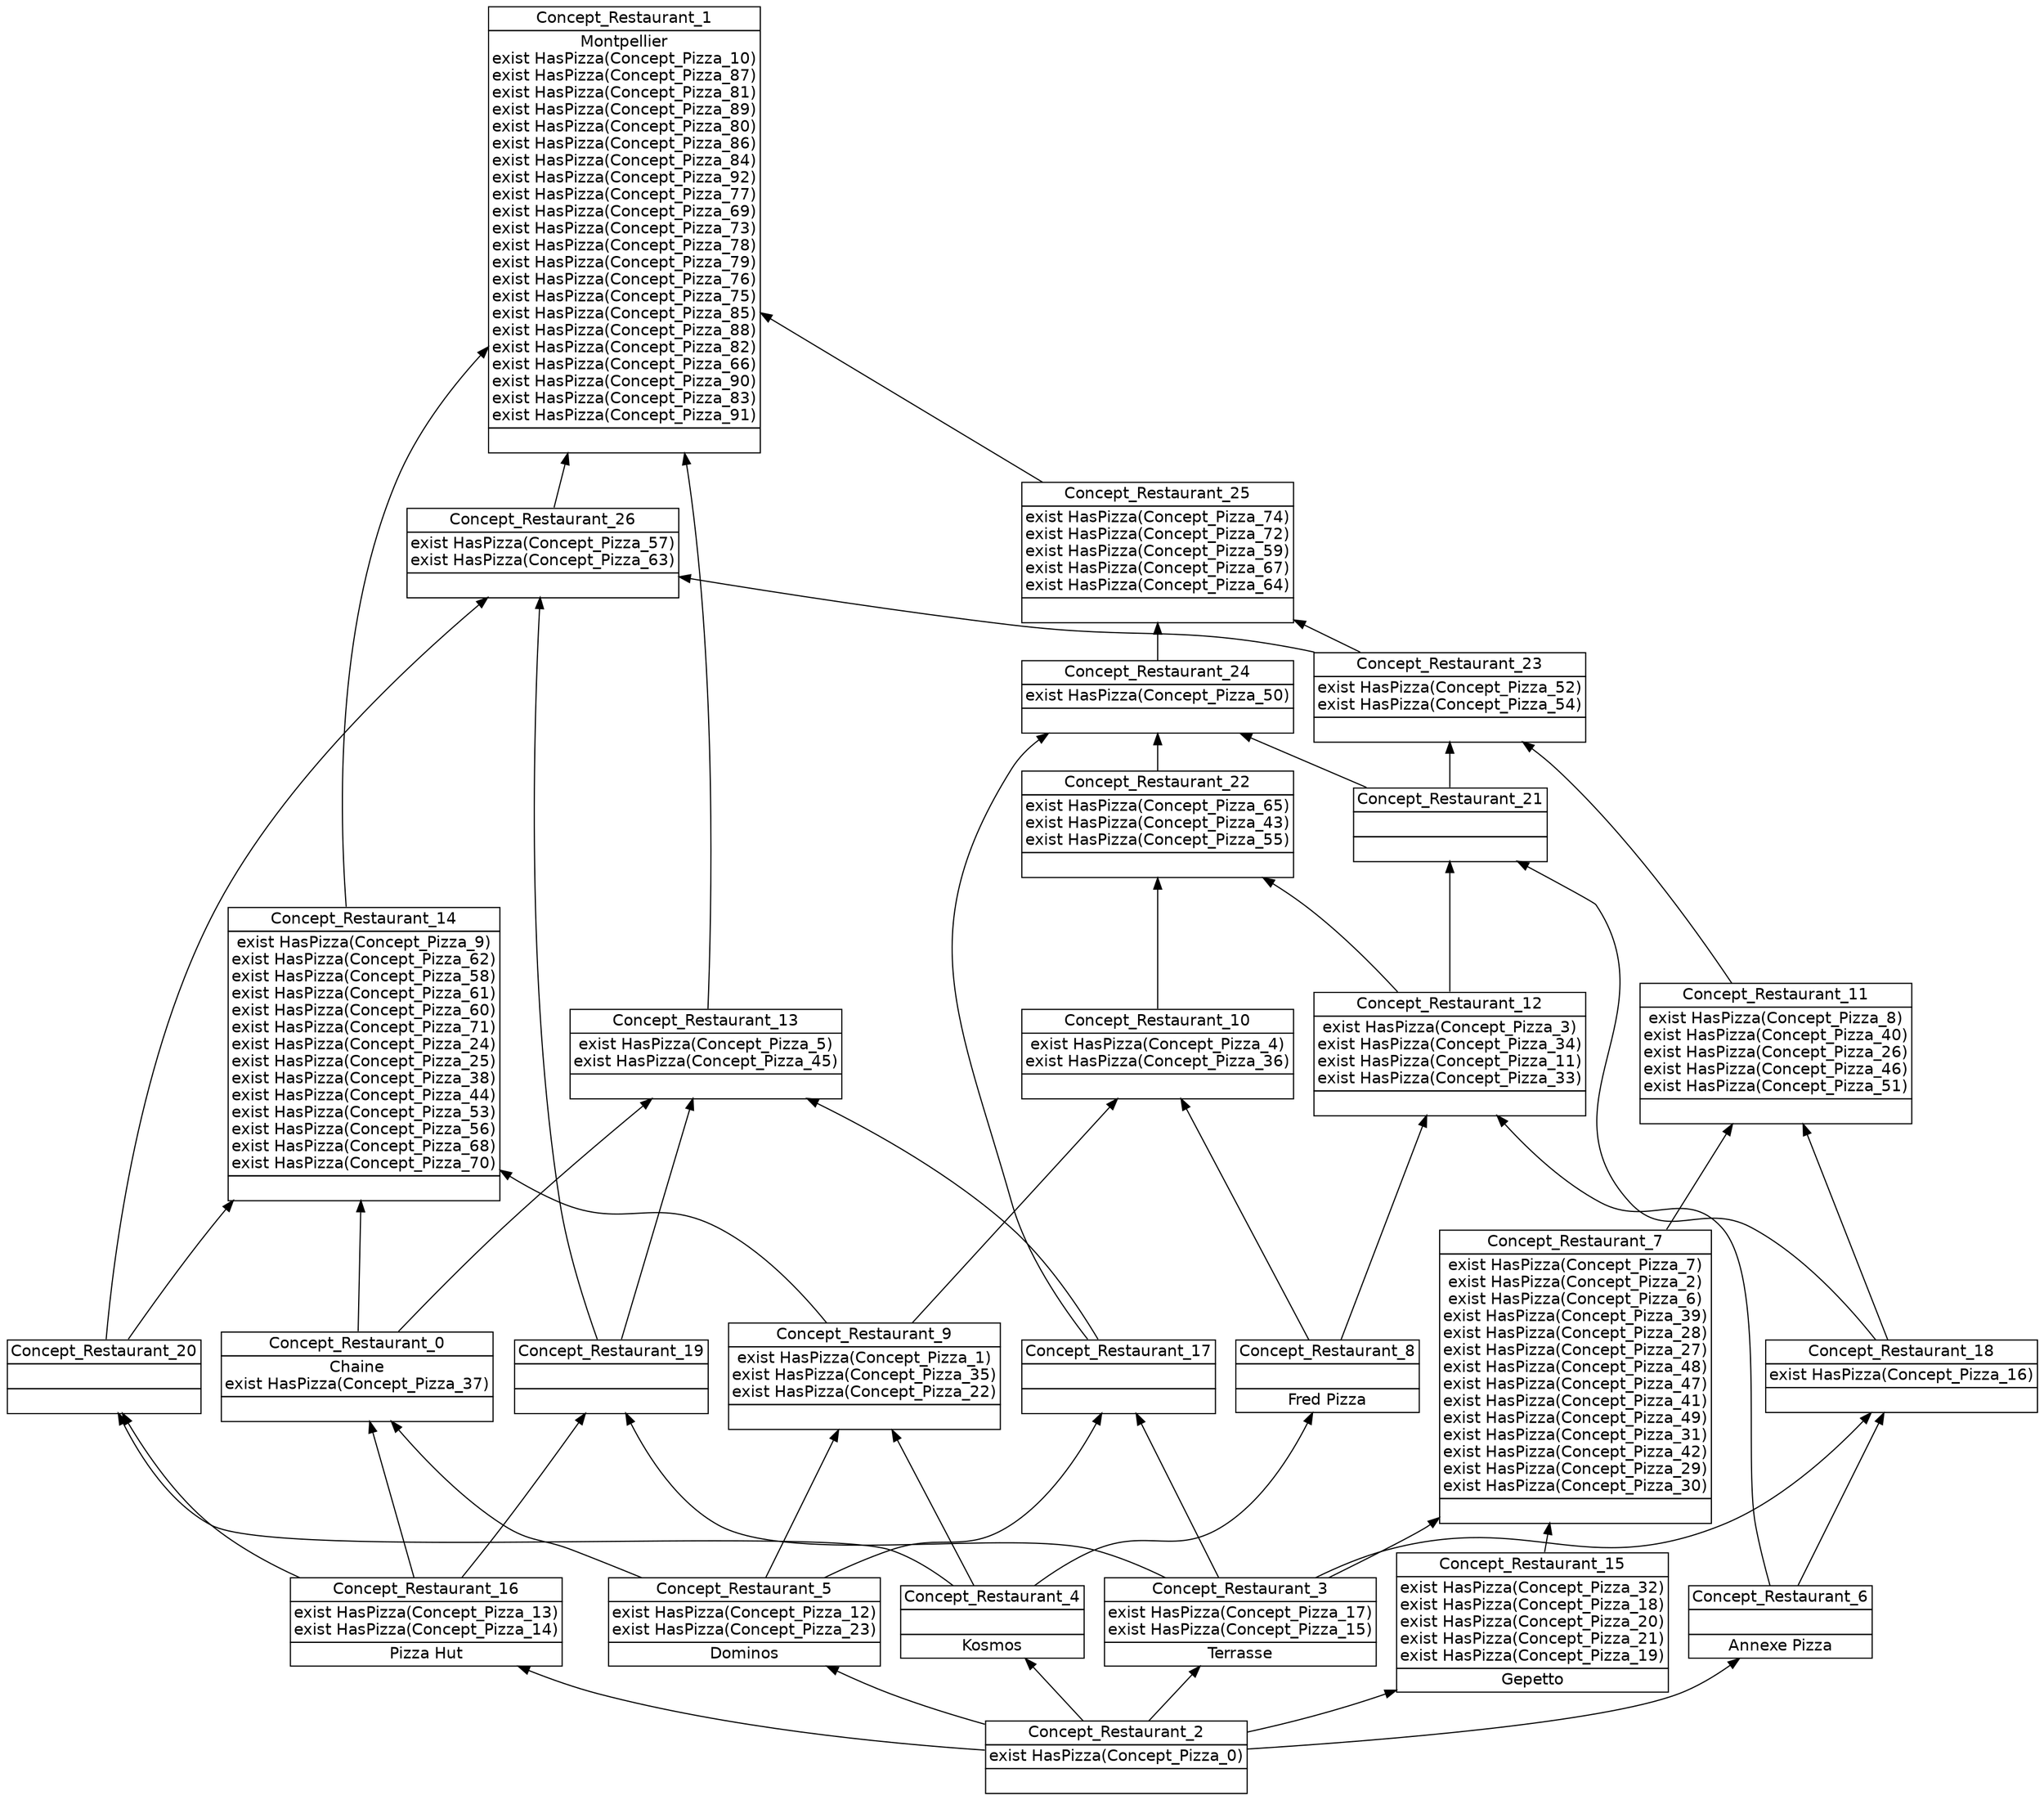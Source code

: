 digraph G { 
	rankdir=BT;
	margin=0;
	node [margin="0.03,0.03",fontname="DejaVu Sans"];
	ranksep=0.3;
	nodesep=0.2;
//graph[label="name:Restaurant,concept number:27,object number:7,attribute number:95"
247 [shape=none,label=<<table border="0" cellborder="1" cellspacing="0" port="p"><tr><td>Concept_Restaurant_1</td></tr><tr><td>Montpellier<br/>exist HasPizza(Concept_Pizza_10)<br/>exist HasPizza(Concept_Pizza_87)<br/>exist HasPizza(Concept_Pizza_81)<br/>exist HasPizza(Concept_Pizza_89)<br/>exist HasPizza(Concept_Pizza_80)<br/>exist HasPizza(Concept_Pizza_86)<br/>exist HasPizza(Concept_Pizza_84)<br/>exist HasPizza(Concept_Pizza_92)<br/>exist HasPizza(Concept_Pizza_77)<br/>exist HasPizza(Concept_Pizza_69)<br/>exist HasPizza(Concept_Pizza_73)<br/>exist HasPizza(Concept_Pizza_78)<br/>exist HasPizza(Concept_Pizza_79)<br/>exist HasPizza(Concept_Pizza_76)<br/>exist HasPizza(Concept_Pizza_75)<br/>exist HasPizza(Concept_Pizza_85)<br/>exist HasPizza(Concept_Pizza_88)<br/>exist HasPizza(Concept_Pizza_82)<br/>exist HasPizza(Concept_Pizza_66)<br/>exist HasPizza(Concept_Pizza_90)<br/>exist HasPizza(Concept_Pizza_83)<br/>exist HasPizza(Concept_Pizza_91)<br/></td></tr><tr><td><br/></td></tr></table>>];
248 [shape=none,label=<<table border="0" cellborder="1" cellspacing="0" port="p"><tr><td>Concept_Restaurant_0</td></tr><tr><td>Chaine<br/>exist HasPizza(Concept_Pizza_37)<br/></td></tr><tr><td><br/></td></tr></table>>];
249 [shape=none,label=<<table border="0" cellborder="1" cellspacing="0" port="p"><tr><td>Concept_Restaurant_5</td></tr><tr><td>exist HasPizza(Concept_Pizza_12)<br/>exist HasPizza(Concept_Pizza_23)<br/></td></tr><tr><td>Dominos<br/></td></tr></table>>];
250 [shape=none,label=<<table border="0" cellborder="1" cellspacing="0" port="p"><tr><td>Concept_Restaurant_10</td></tr><tr><td>exist HasPizza(Concept_Pizza_4)<br/>exist HasPizza(Concept_Pizza_36)<br/></td></tr><tr><td><br/></td></tr></table>>];
251 [shape=none,label=<<table border="0" cellborder="1" cellspacing="0" port="p"><tr><td>Concept_Restaurant_2</td></tr><tr><td>exist HasPizza(Concept_Pizza_0)<br/></td></tr><tr><td><br/></td></tr></table>>];
252 [shape=none,label=<<table border="0" cellborder="1" cellspacing="0" port="p"><tr><td>Concept_Restaurant_8</td></tr><tr><td><br/></td></tr><tr><td>Fred Pizza<br/></td></tr></table>>];
253 [shape=none,label=<<table border="0" cellborder="1" cellspacing="0" port="p"><tr><td>Concept_Restaurant_12</td></tr><tr><td>exist HasPizza(Concept_Pizza_3)<br/>exist HasPizza(Concept_Pizza_34)<br/>exist HasPizza(Concept_Pizza_11)<br/>exist HasPizza(Concept_Pizza_33)<br/></td></tr><tr><td><br/></td></tr></table>>];
254 [shape=none,label=<<table border="0" cellborder="1" cellspacing="0" port="p"><tr><td>Concept_Restaurant_7</td></tr><tr><td>exist HasPizza(Concept_Pizza_7)<br/>exist HasPizza(Concept_Pizza_2)<br/>exist HasPizza(Concept_Pizza_6)<br/>exist HasPizza(Concept_Pizza_39)<br/>exist HasPizza(Concept_Pizza_28)<br/>exist HasPizza(Concept_Pizza_27)<br/>exist HasPizza(Concept_Pizza_48)<br/>exist HasPizza(Concept_Pizza_47)<br/>exist HasPizza(Concept_Pizza_41)<br/>exist HasPizza(Concept_Pizza_49)<br/>exist HasPizza(Concept_Pizza_31)<br/>exist HasPizza(Concept_Pizza_42)<br/>exist HasPizza(Concept_Pizza_29)<br/>exist HasPizza(Concept_Pizza_30)<br/></td></tr><tr><td><br/></td></tr></table>>];
255 [shape=none,label=<<table border="0" cellborder="1" cellspacing="0" port="p"><tr><td>Concept_Restaurant_6</td></tr><tr><td><br/></td></tr><tr><td>Annexe Pizza<br/></td></tr></table>>];
256 [shape=none,label=<<table border="0" cellborder="1" cellspacing="0" port="p"><tr><td>Concept_Restaurant_11</td></tr><tr><td>exist HasPizza(Concept_Pizza_8)<br/>exist HasPizza(Concept_Pizza_40)<br/>exist HasPizza(Concept_Pizza_26)<br/>exist HasPizza(Concept_Pizza_46)<br/>exist HasPizza(Concept_Pizza_51)<br/></td></tr><tr><td><br/></td></tr></table>>];
257 [shape=none,label=<<table border="0" cellborder="1" cellspacing="0" port="p"><tr><td>Concept_Restaurant_3</td></tr><tr><td>exist HasPizza(Concept_Pizza_17)<br/>exist HasPizza(Concept_Pizza_15)<br/></td></tr><tr><td>Terrasse<br/></td></tr></table>>];
258 [shape=none,label=<<table border="0" cellborder="1" cellspacing="0" port="p"><tr><td>Concept_Restaurant_13</td></tr><tr><td>exist HasPizza(Concept_Pizza_5)<br/>exist HasPizza(Concept_Pizza_45)<br/></td></tr><tr><td><br/></td></tr></table>>];
259 [shape=none,label=<<table border="0" cellborder="1" cellspacing="0" port="p"><tr><td>Concept_Restaurant_4</td></tr><tr><td><br/></td></tr><tr><td>Kosmos<br/></td></tr></table>>];
260 [shape=none,label=<<table border="0" cellborder="1" cellspacing="0" port="p"><tr><td>Concept_Restaurant_9</td></tr><tr><td>exist HasPizza(Concept_Pizza_1)<br/>exist HasPizza(Concept_Pizza_35)<br/>exist HasPizza(Concept_Pizza_22)<br/></td></tr><tr><td><br/></td></tr></table>>];
261 [shape=none,label=<<table border="0" cellborder="1" cellspacing="0" port="p"><tr><td>Concept_Restaurant_14</td></tr><tr><td>exist HasPizza(Concept_Pizza_9)<br/>exist HasPizza(Concept_Pizza_62)<br/>exist HasPizza(Concept_Pizza_58)<br/>exist HasPizza(Concept_Pizza_61)<br/>exist HasPizza(Concept_Pizza_60)<br/>exist HasPizza(Concept_Pizza_71)<br/>exist HasPizza(Concept_Pizza_24)<br/>exist HasPizza(Concept_Pizza_25)<br/>exist HasPizza(Concept_Pizza_38)<br/>exist HasPizza(Concept_Pizza_44)<br/>exist HasPizza(Concept_Pizza_53)<br/>exist HasPizza(Concept_Pizza_56)<br/>exist HasPizza(Concept_Pizza_68)<br/>exist HasPizza(Concept_Pizza_70)<br/></td></tr><tr><td><br/></td></tr></table>>];
262 [shape=none,label=<<table border="0" cellborder="1" cellspacing="0" port="p"><tr><td>Concept_Restaurant_15</td></tr><tr><td>exist HasPizza(Concept_Pizza_32)<br/>exist HasPizza(Concept_Pizza_18)<br/>exist HasPizza(Concept_Pizza_20)<br/>exist HasPizza(Concept_Pizza_21)<br/>exist HasPizza(Concept_Pizza_19)<br/></td></tr><tr><td>Gepetto<br/></td></tr></table>>];
263 [shape=none,label=<<table border="0" cellborder="1" cellspacing="0" port="p"><tr><td>Concept_Restaurant_18</td></tr><tr><td>exist HasPizza(Concept_Pizza_16)<br/></td></tr><tr><td><br/></td></tr></table>>];
264 [shape=none,label=<<table border="0" cellborder="1" cellspacing="0" port="p"><tr><td>Concept_Restaurant_22</td></tr><tr><td>exist HasPizza(Concept_Pizza_65)<br/>exist HasPizza(Concept_Pizza_43)<br/>exist HasPizza(Concept_Pizza_55)<br/></td></tr><tr><td><br/></td></tr></table>>];
265 [shape=none,label=<<table border="0" cellborder="1" cellspacing="0" port="p"><tr><td>Concept_Restaurant_17</td></tr><tr><td><br/></td></tr><tr><td><br/></td></tr></table>>];
266 [shape=none,label=<<table border="0" cellborder="1" cellspacing="0" port="p"><tr><td>Concept_Restaurant_25</td></tr><tr><td>exist HasPizza(Concept_Pizza_74)<br/>exist HasPizza(Concept_Pizza_72)<br/>exist HasPizza(Concept_Pizza_59)<br/>exist HasPizza(Concept_Pizza_67)<br/>exist HasPizza(Concept_Pizza_64)<br/></td></tr><tr><td><br/></td></tr></table>>];
267 [shape=none,label=<<table border="0" cellborder="1" cellspacing="0" port="p"><tr><td>Concept_Restaurant_23</td></tr><tr><td>exist HasPizza(Concept_Pizza_52)<br/>exist HasPizza(Concept_Pizza_54)<br/></td></tr><tr><td><br/></td></tr></table>>];
268 [shape=none,label=<<table border="0" cellborder="1" cellspacing="0" port="p"><tr><td>Concept_Restaurant_16</td></tr><tr><td>exist HasPizza(Concept_Pizza_13)<br/>exist HasPizza(Concept_Pizza_14)<br/></td></tr><tr><td>Pizza Hut<br/></td></tr></table>>];
269 [shape=none,label=<<table border="0" cellborder="1" cellspacing="0" port="p"><tr><td>Concept_Restaurant_21</td></tr><tr><td><br/></td></tr><tr><td><br/></td></tr></table>>];
270 [shape=none,label=<<table border="0" cellborder="1" cellspacing="0" port="p"><tr><td>Concept_Restaurant_24</td></tr><tr><td>exist HasPizza(Concept_Pizza_50)<br/></td></tr><tr><td><br/></td></tr></table>>];
271 [shape=none,label=<<table border="0" cellborder="1" cellspacing="0" port="p"><tr><td>Concept_Restaurant_19</td></tr><tr><td><br/></td></tr><tr><td><br/></td></tr></table>>];
272 [shape=none,label=<<table border="0" cellborder="1" cellspacing="0" port="p"><tr><td>Concept_Restaurant_20</td></tr><tr><td><br/></td></tr><tr><td><br/></td></tr></table>>];
273 [shape=none,label=<<table border="0" cellborder="1" cellspacing="0" port="p"><tr><td>Concept_Restaurant_26</td></tr><tr><td>exist HasPizza(Concept_Pizza_57)<br/>exist HasPizza(Concept_Pizza_63)<br/></td></tr><tr><td><br/></td></tr></table>>];
	258:p -> 247:p
	261:p -> 247:p
	273:p -> 247:p
	266:p -> 247:p
	268:p -> 248:p
	249:p -> 248:p
	251:p -> 249:p
	252:p -> 250:p
	260:p -> 250:p
	259:p -> 252:p
	255:p -> 253:p
	252:p -> 253:p
	257:p -> 254:p
	262:p -> 254:p
	251:p -> 255:p
	263:p -> 256:p
	254:p -> 256:p
	251:p -> 257:p
	248:p -> 258:p
	271:p -> 258:p
	265:p -> 258:p
	251:p -> 259:p
	249:p -> 260:p
	259:p -> 260:p
	248:p -> 261:p
	272:p -> 261:p
	260:p -> 261:p
	251:p -> 262:p
	255:p -> 263:p
	257:p -> 263:p
	253:p -> 264:p
	250:p -> 264:p
	249:p -> 265:p
	257:p -> 265:p
	267:p -> 266:p
	270:p -> 266:p
	256:p -> 267:p
	269:p -> 267:p
	251:p -> 268:p
	263:p -> 269:p
	253:p -> 269:p
	264:p -> 270:p
	269:p -> 270:p
	265:p -> 270:p
	268:p -> 271:p
	257:p -> 271:p
	268:p -> 272:p
	259:p -> 272:p
	271:p -> 273:p
	272:p -> 273:p
	267:p -> 273:p
}